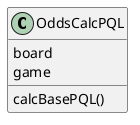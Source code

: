 @startuml classes
set namespaceSeparator none
class "OddsCalcPQL" as OddsCalcPQL.OddsCalcPQL {
  board
  game
  calcBasePQL()
}
@enduml
